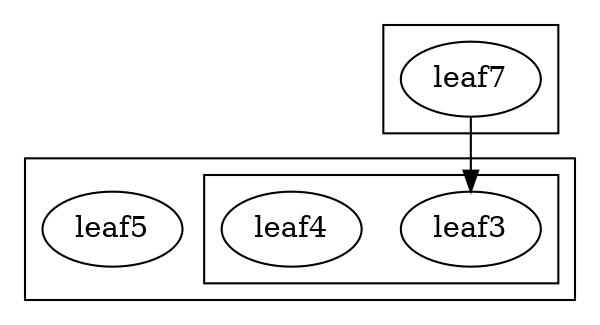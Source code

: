 digraph G {
	subgraph cluster_node_1 {
		subgraph cluster_node_2 {
			leaf3;
			leaf4;
		}
		leaf5;
	}
	subgraph cluster_node_6 {
		leaf7;
	}
	leaf7 -> leaf3;
}